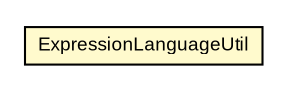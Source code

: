 #!/usr/local/bin/dot
#
# Class diagram 
# Generated by UmlGraph version 4.6 (http://www.spinellis.gr/sw/umlgraph)
#

digraph G {
	edge [fontname="arial",fontsize=10,labelfontname="arial",labelfontsize=10];
	node [fontname="arial",fontsize=10,shape=plaintext];
	// org.settings4j.util.ExpressionLanguageUtil
	c3111 [label=<<table border="0" cellborder="1" cellspacing="0" cellpadding="2" port="p" bgcolor="lemonChiffon" href="./ExpressionLanguageUtil.html">
		<tr><td><table border="0" cellspacing="0" cellpadding="1">
			<tr><td> ExpressionLanguageUtil </td></tr>
		</table></td></tr>
		</table>>, fontname="arial", fontcolor="black", fontsize=9.0];
}

